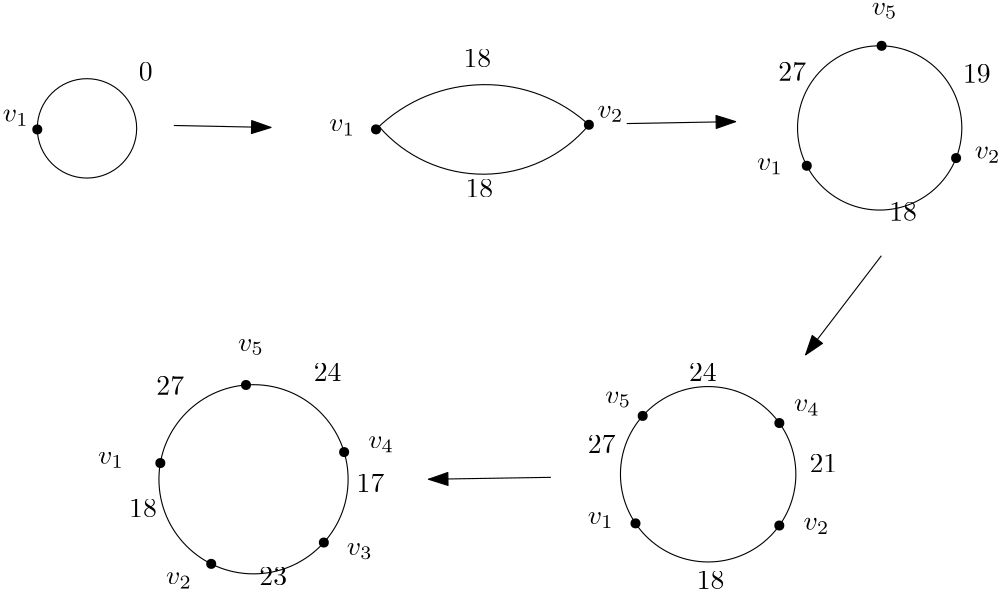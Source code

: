 <?xml version="1.0"?>
<!DOCTYPE ipe SYSTEM "ipe.dtd">
<ipe version="70206" creator="Ipe 7.2.6">
<info created="D:20161111155406" modified="D:20161111155406"/>
<ipestyle name="basic">
<symbol name="arrow/arc(spx)">
<path stroke="sym-stroke" fill="sym-stroke" pen="sym-pen">
0 0 m
-1 0.333 l
-1 -0.333 l
h
</path>
</symbol>
<symbol name="arrow/farc(spx)">
<path stroke="sym-stroke" fill="white" pen="sym-pen">
0 0 m
-1 0.333 l
-1 -0.333 l
h
</path>
</symbol>
<symbol name="arrow/ptarc(spx)">
<path stroke="sym-stroke" fill="sym-stroke" pen="sym-pen">
0 0 m
-1 0.333 l
-0.8 0 l
-1 -0.333 l
h
</path>
</symbol>
<symbol name="arrow/fptarc(spx)">
<path stroke="sym-stroke" fill="white" pen="sym-pen">
0 0 m
-1 0.333 l
-0.8 0 l
-1 -0.333 l
h
</path>
</symbol>
<symbol name="mark/circle(sx)" transformations="translations">
<path fill="sym-stroke">
0.6 0 0 0.6 0 0 e
0.4 0 0 0.4 0 0 e
</path>
</symbol>
<symbol name="mark/disk(sx)" transformations="translations">
<path fill="sym-stroke">
0.6 0 0 0.6 0 0 e
</path>
</symbol>
<symbol name="mark/fdisk(sfx)" transformations="translations">
<group>
<path fill="sym-fill">
0.5 0 0 0.5 0 0 e
</path>
<path fill="sym-stroke" fillrule="eofill">
0.6 0 0 0.6 0 0 e
0.4 0 0 0.4 0 0 e
</path>
</group>
</symbol>
<symbol name="mark/box(sx)" transformations="translations">
<path fill="sym-stroke" fillrule="eofill">
-0.6 -0.6 m
0.6 -0.6 l
0.6 0.6 l
-0.6 0.6 l
h
-0.4 -0.4 m
0.4 -0.4 l
0.4 0.4 l
-0.4 0.4 l
h
</path>
</symbol>
<symbol name="mark/square(sx)" transformations="translations">
<path fill="sym-stroke">
-0.6 -0.6 m
0.6 -0.6 l
0.6 0.6 l
-0.6 0.6 l
h
</path>
</symbol>
<symbol name="mark/fsquare(sfx)" transformations="translations">
<group>
<path fill="sym-fill">
-0.5 -0.5 m
0.5 -0.5 l
0.5 0.5 l
-0.5 0.5 l
h
</path>
<path fill="sym-stroke" fillrule="eofill">
-0.6 -0.6 m
0.6 -0.6 l
0.6 0.6 l
-0.6 0.6 l
h
-0.4 -0.4 m
0.4 -0.4 l
0.4 0.4 l
-0.4 0.4 l
h
</path>
</group>
</symbol>
<symbol name="mark/cross(sx)" transformations="translations">
<group>
<path fill="sym-stroke">
-0.43 -0.57 m
0.57 0.43 l
0.43 0.57 l
-0.57 -0.43 l
h
</path>
<path fill="sym-stroke">
-0.43 0.57 m
0.57 -0.43 l
0.43 -0.57 l
-0.57 0.43 l
h
</path>
</group>
</symbol>
<symbol name="arrow/fnormal(spx)">
<path stroke="sym-stroke" fill="white" pen="sym-pen">
0 0 m
-1 0.333 l
-1 -0.333 l
h
</path>
</symbol>
<symbol name="arrow/pointed(spx)">
<path stroke="sym-stroke" fill="sym-stroke" pen="sym-pen">
0 0 m
-1 0.333 l
-0.8 0 l
-1 -0.333 l
h
</path>
</symbol>
<symbol name="arrow/fpointed(spx)">
<path stroke="sym-stroke" fill="white" pen="sym-pen">
0 0 m
-1 0.333 l
-0.8 0 l
-1 -0.333 l
h
</path>
</symbol>
<symbol name="arrow/linear(spx)">
<path stroke="sym-stroke" pen="sym-pen">
-1 0.333 m
0 0 l
-1 -0.333 l
</path>
</symbol>
<symbol name="arrow/fdouble(spx)">
<path stroke="sym-stroke" fill="white" pen="sym-pen">
0 0 m
-1 0.333 l
-1 -0.333 l
h
-1 0 m
-2 0.333 l
-2 -0.333 l
h
</path>
</symbol>
<symbol name="arrow/double(spx)">
<path stroke="sym-stroke" fill="sym-stroke" pen="sym-pen">
0 0 m
-1 0.333 l
-1 -0.333 l
h
-1 0 m
-2 0.333 l
-2 -0.333 l
h
</path>
</symbol>
<pen name="heavier" value="0.8"/>
<pen name="fat" value="1.2"/>
<pen name="ultrafat" value="2"/>
<symbolsize name="large" value="5"/>
<symbolsize name="small" value="2"/>
<symbolsize name="tiny" value="1.1"/>
<arrowsize name="large" value="10"/>
<arrowsize name="small" value="5"/>
<arrowsize name="tiny" value="3"/>
<color name="red" value="1 0 0"/>
<color name="green" value="0 1 0"/>
<color name="blue" value="0 0 1"/>
<color name="yellow" value="1 1 0"/>
<color name="orange" value="1 0.647 0"/>
<color name="gold" value="1 0.843 0"/>
<color name="purple" value="0.627 0.125 0.941"/>
<color name="gray" value="0.745"/>
<color name="brown" value="0.647 0.165 0.165"/>
<color name="navy" value="0 0 0.502"/>
<color name="pink" value="1 0.753 0.796"/>
<color name="seagreen" value="0.18 0.545 0.341"/>
<color name="turquoise" value="0.251 0.878 0.816"/>
<color name="violet" value="0.933 0.51 0.933"/>
<color name="darkblue" value="0 0 0.545"/>
<color name="darkcyan" value="0 0.545 0.545"/>
<color name="darkgray" value="0.663"/>
<color name="darkgreen" value="0 0.392 0"/>
<color name="darkmagenta" value="0.545 0 0.545"/>
<color name="darkorange" value="1 0.549 0"/>
<color name="darkred" value="0.545 0 0"/>
<color name="lightblue" value="0.678 0.847 0.902"/>
<color name="lightcyan" value="0.878 1 1"/>
<color name="lightgray" value="0.827"/>
<color name="lightgreen" value="0.565 0.933 0.565"/>
<color name="lightyellow" value="1 1 0.878"/>
<dashstyle name="dashed" value="[4] 0"/>
<dashstyle name="dotted" value="[1 3] 0"/>
<dashstyle name="dash dotted" value="[4 2 1 2] 0"/>
<dashstyle name="dash dot dotted" value="[4 2 1 2 1 2] 0"/>
<textsize name="large" value="\large"/>
<textsize name="Large" value="\Large"/>
<textsize name="LARGE" value="\LARGE"/>
<textsize name="huge" value="\huge"/>
<textsize name="Huge" value="\Huge"/>
<textsize name="small" value="\small"/>
<textsize name="footnote" value="\footnotesize"/>
<textsize name="tiny" value="\tiny"/>
<textstyle name="center" begin="\begin{center}" end="\end{center}"/>
<textstyle name="itemize" begin="\begin{itemize}" end="\end{itemize}"/>
<textstyle name="item" begin="\begin{itemize}\item{}" end="\end{itemize}"/>
<gridsize name="4 pts" value="4"/>
<gridsize name="8 pts (~3 mm)" value="8"/>
<gridsize name="16 pts (~6 mm)" value="16"/>
<gridsize name="32 pts (~12 mm)" value="32"/>
<gridsize name="10 pts (~3.5 mm)" value="10"/>
<gridsize name="20 pts (~7 mm)" value="20"/>
<gridsize name="14 pts (~5 mm)" value="14"/>
<gridsize name="28 pts (~10 mm)" value="28"/>
<gridsize name="56 pts (~20 mm)" value="56"/>
<anglesize name="90 deg" value="90"/>
<anglesize name="60 deg" value="60"/>
<anglesize name="45 deg" value="45"/>
<anglesize name="30 deg" value="30"/>
<anglesize name="22.5 deg" value="22.5"/>
<opacity name="10%" value="0.1"/>
<opacity name="30%" value="0.3"/>
<opacity name="50%" value="0.5"/>
<opacity name="75%" value="0.75"/>
<tiling name="falling" angle="-60" step="4" width="1"/>
<tiling name="rising" angle="30" step="4" width="1"/>
</ipestyle>
<page>
<layer name="alpha"/>
<view layers="alpha" active="alpha"/>
<path layer="alpha" stroke="black">
17.8885 0 0 17.8885 64 752 e
</path>
<use name="mark/disk(sx)" pos="46.1157 751.612" size="normal" stroke="black"/>
<path stroke="black" arrow="normal/normal">
95.2675 753.03 m
130.256 752.331 l
</path>
<path stroke="black">
168.043 751.631 m
55.7354 0 0 -55.7354 207.24 712.007 245.717 752.331 a
</path>
<path stroke="black">
169.124 752.671 m
49.6258 0 0 49.6258 206.668 785.123 244.716 753.263 a
</path>
<path stroke="black" arrow="normal/normal">
258.313 753.73 m
297.5 754.43 l
</path>
<path stroke="black">
29.5699 0 0 29.5699 349.375 752.157 e
</path>
<use name="mark/disk(sx)" pos="350.064 781.719" size="normal" stroke="black"/>
<use name="mark/disk(sx)" pos="323.129 738.536" size="normal" stroke="black"/>
<use name="mark/disk(sx)" pos="376.883 741.308" size="normal" stroke="black"/>
<path stroke="black" arrow="normal/normal">
349.982 706.146 m
322.692 670.458 l
</path>
<path stroke="black">
31.5716 0 0 31.5716 287.623 627.476 e
</path>
<path stroke="black">
34.0521 0 0 34.0521 123.958 625.673 e
</path>
<use name="mark/disk(sx)" pos="264.055 648.485" size="normal" stroke="black"/>
<use name="mark/disk(sx)" pos="313.25 645.915" size="normal" stroke="black"/>
<use name="mark/disk(sx)" pos="261.465 609.797" size="normal" stroke="black"/>
<use name="mark/disk(sx)" pos="313.239 609.022" size="normal" stroke="black"/>
<use name="mark/disk(sx)" pos="121.242 659.617" size="normal" stroke="black"/>
<use name="mark/disk(sx)" pos="90.4094 631.507" size="normal" stroke="black"/>
<use name="mark/disk(sx)" pos="108.729 595.216" size="normal" stroke="black"/>
<use name="mark/disk(sx)" pos="149.269 602.893" size="normal" stroke="black"/>
<use name="mark/disk(sx)" pos="156.574 635.458" size="normal" stroke="black"/>
<path stroke="black" arrow="normal/normal">
231.022 626.373 m
186.937 625.673 l
</path>
<text transformations="translations" pos="33.6881 754.43" stroke="black" type="label" width="9.298" height="4.294" depth="1.49" valign="baseline">$v_1$</text>
<use name="mark/disk(sx)" pos="168.043 751.631" size="normal" stroke="black"/>
<use name="mark/disk(sx)" pos="244.685 753.291" size="normal" stroke="black"/>
<text transformations="translations" pos="151.249 750.931" stroke="black" type="label" width="9.298" height="4.294" depth="1.49" valign="baseline">$v_1$</text>
<text transformations="translations" pos="247.817 755.829" stroke="black" type="label" width="9.298" height="4.294" depth="1.49" valign="baseline">$v_2$</text>
<text transformations="translations" pos="305.197 736.936" stroke="black" type="label" width="9.298" height="4.294" depth="1.49" valign="baseline">$v_1$</text>
<text transformations="translations" pos="383.571 741.134" stroke="black" type="label" width="9.298" height="4.294" depth="1.49" valign="baseline">$v_2$</text>
<text transformations="translations" pos="346.484 792.917" stroke="black" type="label" width="9.298" height="4.294" depth="1.49" valign="baseline">$v_5$</text>
<text transformations="translations" pos="244.318 609.578" stroke="black" type="label" width="9.298" height="4.294" depth="1.49" valign="baseline">$v_1$</text>
<text transformations="translations" pos="321.992 607.479" stroke="black" type="label" width="9.298" height="4.294" depth="1.49" valign="baseline">$v_2$</text>
<text transformations="translations" pos="250.616 652.964" stroke="black" type="label" width="9.298" height="4.294" depth="1.49" valign="baseline">$v_5$</text>
<text transformations="translations" pos="318.493 650.165" stroke="black" type="label" width="9.298" height="4.294" depth="1.49" valign="baseline">$v_4$</text>
<text transformations="translations" pos="67.9766 631.271" stroke="black" type="label" width="9.298" height="4.294" depth="1.49" valign="baseline">$v_1$</text>
<text transformations="translations" pos="92.4685 587.886" stroke="black" type="label" width="9.298" height="4.294" depth="1.49" valign="baseline">$v_2$</text>
<text transformations="translations" pos="157.547 598.382" stroke="black" type="label" width="9.298" height="4.294" depth="1.49" valign="baseline">$v_3$</text>
<text transformations="translations" pos="165.244 636.869" stroke="black" type="label" width="9.298" height="4.294" depth="1.49" valign="baseline">$v_4$</text>
<text transformations="translations" pos="118.36 671.857" stroke="black" type="label" width="9.298" height="4.294" depth="1.49" valign="baseline">$v_5$</text>
<text transformations="translations" pos="82.6717 769.125" stroke="black" type="label" width="4.981" height="6.42" depth="0" valign="baseline">0</text>
<text transformations="translations" pos="199.533 774.023" stroke="black" type="label" width="9.963" height="6.42" depth="0" valign="baseline">18</text>
<text transformations="translations" pos="200.232 727.139" stroke="black" type="label" width="9.963" height="6.42" depth="0" valign="baseline">18</text>
<text transformations="translations" pos="312.895 769.125" stroke="black" type="label" width="9.963" height="6.42" depth="0" valign="baseline">27</text>
<text transformations="translations" pos="379.373 768.425" stroke="black" type="label" width="9.963" height="6.42" depth="0" valign="baseline">19</text>
<text transformations="translations" pos="352.782 718.742" stroke="black" type="label" width="9.963" height="6.42" depth="0" valign="baseline">18</text>
<text transformations="translations" pos="244.318 635.12" stroke="black" type="label" width="9.963" height="6.42" depth="0" valign="baseline">27</text>
<text matrix="1 0 0 1 -1.39953 -3.49883" transformations="translations" pos="284.904 589.635" stroke="black" type="label" width="9.963" height="6.42" depth="0" valign="baseline">18</text>
<text matrix="1 0 0 1 -42.6857 29.3902" transformations="translations" pos="323.391 631.621" stroke="black" type="label" width="9.963" height="6.42" depth="0" valign="baseline">24</text>
<text matrix="1 0 0 1 41.986 -38.4871" transformations="translations" pos="282.105 666.609" stroke="black" type="label" width="9.963" height="6.42" depth="0" valign="baseline">21</text>
<text transformations="translations" pos="79.1729 612.027" stroke="black" type="label" width="9.963" height="6.42" depth="0" valign="baseline">18</text>
<text transformations="translations" pos="126.057 587.536" stroke="black" type="label" width="9.963" height="6.42" depth="0" valign="baseline">23</text>
<text transformations="translations" pos="161.046 621.124" stroke="black" type="label" width="9.963" height="6.42" depth="0" valign="baseline">17</text>
<text transformations="translations" pos="145.651 661.011" stroke="black" type="label" width="9.963" height="6.42" depth="0" valign="baseline">24</text>
<text transformations="translations" pos="88.9696 656.113" stroke="black" type="label" width="9.963" height="6.42" depth="0" valign="baseline">27</text>
</page>
</ipe>
